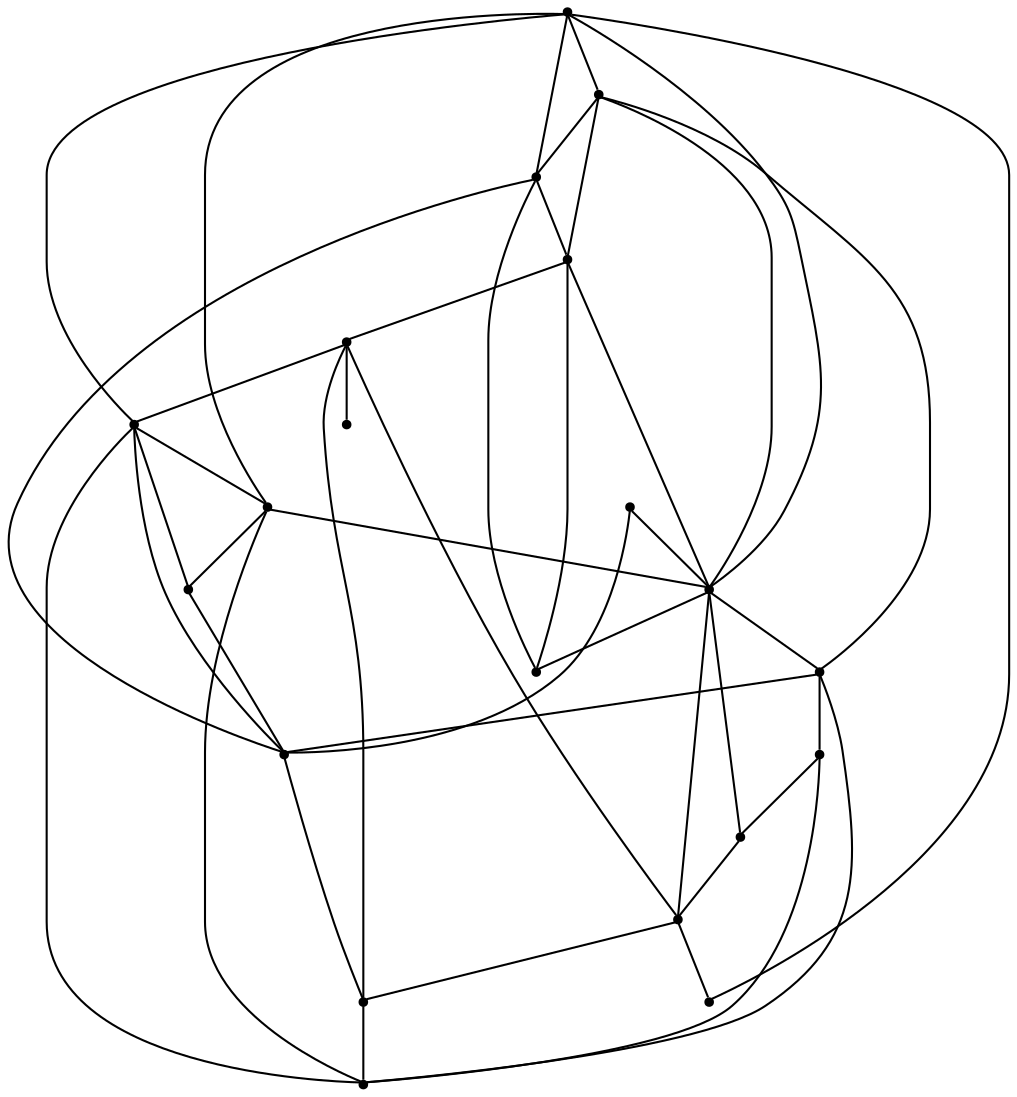 graph {
  node [shape=point,comment="{\"directed\":false,\"doi\":\"10.1007/978-3-642-18469-7_15\",\"figure\":\"4 (1)\"}"]

  v0 [pos="1287.5626068565562,916.2066573116898"]
  v1 [pos="1476.9063584549826,943.2108862433837"]
  v2 [pos="1476.9063584549826,1024.2863984147193"]
  v3 [pos="1260.4777753365852,1051.3531983689172"]
  v4 [pos="1449.8840123799544,754.0558873227685"]
  v5 [pos="1422.7196423608202,997.2195348720841"]
  v6 [pos="1422.7366954150407,943.2108862433837"]
  v7 [pos="1422.7366954150407,1024.2863984147193"]
  v8 [pos="1449.8840123799546,726.9265163460668"]
  v9 [pos="1341.6697844515552,862.0730574032941"]
  v10 [pos="1422.736695415041,808.0643451861563"]
  v11 [pos="1395.7143493400126,1024.2863984147193"]
  v12 [pos="1368.6920032649846,970.2153695288276"]
  v13 [pos="1368.6920032649844,835.0688284716002"]
  v14 [pos="1341.6697844515552,889.2024283799959"]
  v15 [pos="1341.6697844515552,943.2108862433837"]
  v16 [pos="1179.4108643730995,862.0730574032941"]
  v17 [pos="1314.647438376527,943.2108862433837"]
  v18 [pos="1206.433083186529,916.2066573116898"]
  v19 [pos="1152.3885182980714,862.0730574032942"]

  v17 -- v4 [id="-2",pos="1314.647438376527,943.2108862433837 1125.2868882470773,943.1984864980705 1125.2868882470773,943.1984864980705 1125.2868882470773,943.1984864980705 1125.2868882470773,754.0099764708907 1125.2868882470773,754.0099764708907 1125.2868882470773,754.0099764708907 1449.8840123799544,754.0558873227685 1449.8840123799544,754.0558873227685 1449.8840123799544,754.0558873227685"]
  v19 -- v3 [id="-3",pos="1152.3885182980714,862.0730574032942 1152.3214514355768,1105.3660438344928 1152.3214514355768,1105.3660438344928 1152.3214514355768,1105.3660438344928 1260.5023368251268,1105.3660438344928 1260.5023368251268,1105.3660438344928 1260.5023368251268,1105.3660438344928 1260.4777753365852,1051.3531983689172 1260.4777753365852,1051.3531983689172 1260.4777753365852,1051.3531983689172"]
  v8 -- v19 [id="-4",pos="1449.8840123799546,726.9265163460668 1152.3257783299314,726.9805665179451 1152.3257783299314,726.9805665179451 1152.3257783299314,726.9805665179451 1152.3885182980714,862.0730574032942 1152.3885182980714,862.0730574032942 1152.3885182980714,862.0730574032942"]
  v16 -- v10 [id="-5",pos="1179.4108643730995,862.0730574032941 1179.373067678297,781.0393228353987 1179.373067678297,781.0393228353987 1179.373067678297,781.0393228353987 1422.7780554346057,781.0393228353987 1422.7780554346057,781.0393228353987 1422.7780554346057,781.0393228353987 1422.736695415041,808.0643451861563 1422.736695415041,808.0643451861563 1422.736695415041,808.0643451861563"]
  v16 -- v18 [id="-6",pos="1179.4108643730995,862.0730574032941 1182.7592442954874,916.177533807313 1182.7592442954874,916.177533807313 1182.7592442954874,916.177533807313 1206.433083186529,916.2066573116898 1206.433083186529,916.2066573116898 1206.433083186529,916.2066573116898"]
  v19 -- v16 [id="-8",pos="1152.3885182980714,862.0730574032942 1179.4108643730995,862.0730574032941 1179.4108643730995,862.0730574032941 1179.4108643730995,862.0730574032941"]
  v16 -- v3 [id="-9",pos="1179.4108643730995,862.0730574032941 1179.3646684127855,1051.3114843539147 1179.3646684127855,1051.3114843539147 1179.3646684127855,1051.3114843539147 1260.4777753365852,1051.3531983689172 1260.4777753365852,1051.3531983689172 1260.4777753365852,1051.3531983689172"]
  v3 -- v11 [id="-11",pos="1260.4777753365852,1051.3531983689172 1395.734838457397,1047.936082914328 1395.734838457397,1047.936082914328 1395.734838457397,1047.936082914328 1395.7143493400126,1024.2863984147193 1395.7143493400126,1024.2863984147193 1395.7143493400126,1024.2863984147193"]
  v0 -- v2 [id="-12",pos="1287.5626068565562,916.2066573116898 1233.4634467422727,918.4320618590169 1233.4634467422727,918.4320618590169 1233.4634467422727,918.4320618590169 1233.4634467422727,1078.3450911437353 1233.4634467422727,1078.3450911437353 1233.4634467422727,1078.3450911437353 1503.9200507413016,1078.3450911437353 1503.9200507413016,1078.3450911437353 1503.9200507413016,1078.3450911437353 1503.9200507413016,1024.2864620031569 1503.9200507413016,1024.2864620031569 1503.9200507413016,1024.2864620031569 1476.9063584549826,1024.2863984147193 1476.9063584549826,1024.2863984147193 1476.9063584549826,1024.2863984147193"]
  v0 -- v5 [id="-13",pos="1287.5626068565562,916.2066573116898 1287.5624795949575,997.2571156386489 1287.5624795949575,997.2571156386489 1287.5624795949575,997.2571156386489 1422.7196423608202,997.2195348720841 1422.7196423608202,997.2195348720841 1422.7196423608202,997.2195348720841"]
  v17 -- v15 [id="-15",pos="1314.647438376527,943.2108862433837 1341.6697844515552,943.2108862433837 1341.6697844515552,943.2108862433837 1341.6697844515552,943.2108862433837"]
  v14 -- v0 [id="-16",pos="1341.6697844515552,889.2024283799959 1287.553953067847,889.1482510312425 1287.553953067847,889.1482510312425 1287.553953067847,889.1482510312425 1287.5626068565562,916.2066573116898 1287.5626068565562,916.2066573116898 1287.5626068565562,916.2066573116898"]
  v14 -- v17 [id="-17",pos="1341.6697844515552,889.2024283799959 1314.605696572166,892.5237796477043 1314.605696572166,892.5237796477043 1314.605696572166,892.5237796477043 1314.647438376527,943.2108862433837 1314.647438376527,943.2108862433837 1314.647438376527,943.2108862433837"]
  v15 -- v14 [id="-18",pos="1341.6697844515552,943.2108862433837 1341.6697844515552,889.2024283799959 1341.6697844515552,889.2024283799959 1341.6697844515552,889.2024283799959"]
  v15 -- v6 [id="-19",pos="1341.6697844515552,943.2108862433837 1422.7366954150407,943.2108862433837 1422.7366954150407,943.2108862433837 1422.7366954150407,943.2108862433837"]
  v14 -- v4 [id="-20",pos="1341.6697844515552,889.2024283799959 1395.734838457397,885.7727224147808 1395.734838457397,885.7727224147808 1395.734838457397,885.7727224147808 1395.734838457397,757.393898761103 1395.734838457397,757.393898761103 1395.734838457397,757.393898761103 1449.8840123799544,754.0558873227685 1449.8840123799544,754.0558873227685 1449.8840123799544,754.0558873227685"]
  v9 -- v13 [id="-21",pos="1341.6697844515552,862.0730574032941 1368.6875491090314,858.7475728871481 1368.6875491090314,858.7475728871481 1368.6875491090314,858.7475728871481 1368.6920032649844,835.0688284716002 1368.6920032649844,835.0688284716002 1368.6920032649844,835.0688284716002"]
  v12 -- v6 [id="-23",pos="1368.6920032649846,970.2153695288276 1368.6917487417873,946.5823451998452 1368.6917487417873,946.5823451998452 1368.6917487417873,946.5823451998452 1422.7366954150407,943.2108862433837 1422.7366954150407,943.2108862433837 1422.7366954150407,943.2108862433837"]
  v14 -- v6 [id="-24",pos="1341.6697844515552,889.2024283799959 1419.4046049772815,889.1440541943673 1419.4046049772815,889.1440541943673 1419.4046049772815,889.1440541943673 1422.7366954150407,943.2108862433837 1422.7366954150407,943.2108862433837 1422.7366954150407,943.2108862433837"]
  v11 -- v5 [id="-25",pos="1395.7143493400126,1024.2863984147193 1395.739038090153,1000.6367775035484 1395.739038090153,1000.6367775035484 1395.739038090153,1000.6367775035484 1422.7196423608202,997.2195348720841 1422.7196423608202,997.2195348720841 1422.7196423608202,997.2195348720841"]
  v9 -- v10 [id="-26",pos="1341.6697844515552,862.0730574032941 1341.6402597606655,808.0643451861564 1341.6402597606655,808.0643451861564 1341.6402597606655,808.0643451861564 1422.736695415041,808.0643451861563 1422.736695415041,808.0643451861563 1422.736695415041,808.0643451861563"]
  v7 -- v11 [id="-27",pos="1422.7366954150407,1024.2863984147193 1395.7143493400126,1024.2863984147193 1395.7143493400126,1024.2863984147193 1395.7143493400126,1024.2863984147193"]
  v6 -- v5 [id="-28",pos="1422.7366954150407,943.2108862433837 1422.7196423608202,997.2195348720841 1422.7196423608202,997.2195348720841 1422.7196423608202,997.2195348720841"]
  v0 -- v17 [id="-29",pos="1287.5626068565562,916.2066573116898 1311.2150657990226,916.177533807313 1311.2150657990226,916.177533807313 1311.2150657990226,916.177533807313 1314.647438376527,943.2108862433837 1314.647438376527,943.2108862433837 1314.647438376527,943.2108862433837"]
  v18 -- v0 [id="-30",pos="1206.433083186529,916.2066573116898 1287.5626068565562,916.2066573116898 1287.5626068565562,916.2066573116898 1287.5626068565562,916.2066573116898"]
  v7 -- v3 [id="-31",pos="1422.7366954150407,1024.2863984147193 1422.786581961716,1049.061280315961 1422.786581961716,1049.061280315961 1422.786581961716,1049.061280315961 1260.4777753365852,1051.3531983689172 1260.4777753365852,1051.3531983689172 1260.4777753365852,1051.3531983689172"]
  v5 -- v7 [id="-32",pos="1422.7196423608202,997.2195348720841 1422.7366954150407,1024.2863984147193 1422.7366954150407,1024.2863984147193 1422.7366954150407,1024.2863984147193"]
  v7 -- v9 [id="-33",pos="1422.7366954150407,1024.2863984147193 1449.8253447829713,1020.9066729613824 1449.8253447829713,1020.9066729613824 1449.8253447829713,1020.9066729613824 1449.8253447829713,862.118841078297 1449.8253447829713,862.118841078297 1449.8253447829713,862.118841078297 1341.6697844515552,862.0730574032941 1341.6697844515552,862.0730574032941 1341.6697844515552,862.0730574032941"]
  v10 -- v4 [id="-34",pos="1422.736695415041,808.0643451861563 1449.8380709428377,808.0644087745939 1449.8380709428377,808.0644087745939 1449.8380709428377,808.0644087745939 1449.8840123799544,754.0558873227685 1449.8840123799544,754.0558873227685 1449.8840123799544,754.0558873227685"]
  v3 -- v1 [id="-35",pos="1260.4777753365852,1051.3531983689172 1530.9631404569116,1051.3116115307896 1530.9631404569116,1051.3116115307896 1530.9631404569116,1051.3116115307896 1530.9631404569116,943.2026833349457 1530.9631404569116,943.2026833349457 1530.9631404569116,943.2026833349457 1476.9063584549826,943.2108862433837 1476.9063584549826,943.2108862433837 1476.9063584549826,943.2108862433837"]
  v4 -- v8 [id="-36",pos="1449.8840123799544,754.0558873227685 1449.8840123799546,726.9265163460668 1449.8840123799546,726.9265163460668 1449.8840123799546,726.9265163460668"]
  v1 -- v6 [id="-37",pos="1476.9063584549826,943.2108862433837 1422.7366954150407,943.2108862433837 1422.7366954150407,943.2108862433837 1422.7366954150407,943.2108862433837"]
  v2 -- v5 [id="-38",pos="1476.9063584549826,1024.2863984147193 1473.4864575141469,997.2613124755242 1473.4864575141469,997.2613124755242 1473.4864575141469,997.2613124755242 1422.7196423608202,997.2195348720841 1422.7196423608202,997.2195348720841 1422.7196423608202,997.2195348720841"]
  v1 -- v4 [id="-39",pos="1476.9063584549826,943.2108862433837 1473.4951113028558,754.0099764708907 1473.4951113028558,754.0099764708907 1473.4951113028558,754.0099764708907 1449.8840123799544,754.0558873227685 1449.8840123799544,754.0558873227685 1449.8840123799544,754.0558873227685"]
  v1 -- v2 [id="-40",pos="1476.9063584549826,943.2108862433837 1476.9063584549826,1024.2863984147193 1476.9063584549826,1024.2863984147193 1476.9063584549826,1024.2863984147193"]
  v1 -- v8 [id="-41",pos="1476.9063584549826,943.2108862433837 1476.872761392936,726.9806936948203 1476.872761392936,726.9806936948203 1476.872761392936,726.9806936948203 1449.8840123799546,726.9265163460668 1449.8840123799546,726.9265163460668 1449.8840123799546,726.9265163460668"]
  v3 -- v2 [id="-42",pos="1260.4777753365852,1051.3531983689172 1476.8770882872902,1050.1864141291564 1476.8770882872902,1050.1864141291564 1476.8770882872902,1050.1864141291564 1476.9063584549826,1024.2863984147193 1476.9063584549826,1024.2863984147193 1476.9063584549826,1024.2863984147193"]
  v6 -- v10 [id="-43",pos="1422.7366954150407,943.2108862433837 1422.736695415041,808.0643451861563 1422.736695415041,808.0643451861563 1422.736695415041,808.0643451861563"]
  v9 -- v16 [id="-44",pos="1341.6697844515552,862.0730574032941 1179.4108643730995,862.0730574032941 1179.4108643730995,862.0730574032941 1179.4108643730995,862.0730574032941"]
  v2 -- v7 [id="-45",pos="1476.9063584549826,1024.2863984147193 1422.7366954150407,1024.2863984147193 1422.7366954150407,1024.2863984147193 1422.7366954150407,1024.2863984147193"]
  v9 -- v14 [id="-48",pos="1341.6697844515552,862.0730574032941 1341.6697844515552,889.2024283799959 1341.6697844515552,889.2024283799959 1341.6697844515552,889.2024283799959"]
  v3 -- v0 [id="-10",pos="1260.4777753365852,1051.3531983689172 1260.5066637194814,920.6782598254078 1260.5066637194814,920.6782598254078 1260.5066637194814,920.6782598254078 1287.5626068565562,916.2066573116898 1287.5626068565562,916.2066573116898 1287.5626068565562,916.2066573116898"]
  v17 -- v3 [id="-14",pos="1314.647438376527,943.2108862433837 1314.6055693105673,1045.6856881110616 1314.6055693105673,1045.6856881110616 1314.6055693105673,1045.6856881110616 1260.4777753365852,1051.3531983689172 1260.4777753365852,1051.3531983689172 1260.4777753365852,1051.3531983689172"]
  v12 -- v3 [id="-22",pos="1368.6920032649846,970.2153695288276 1368.6875491090314,1046.8151459380074 1368.6875491090314,1046.8151459380074 1368.6875491090314,1046.8151459380074 1260.4777753365852,1051.3531983689172 1260.4777753365852,1051.3531983689172 1260.4777753365852,1051.3531983689172"]
}